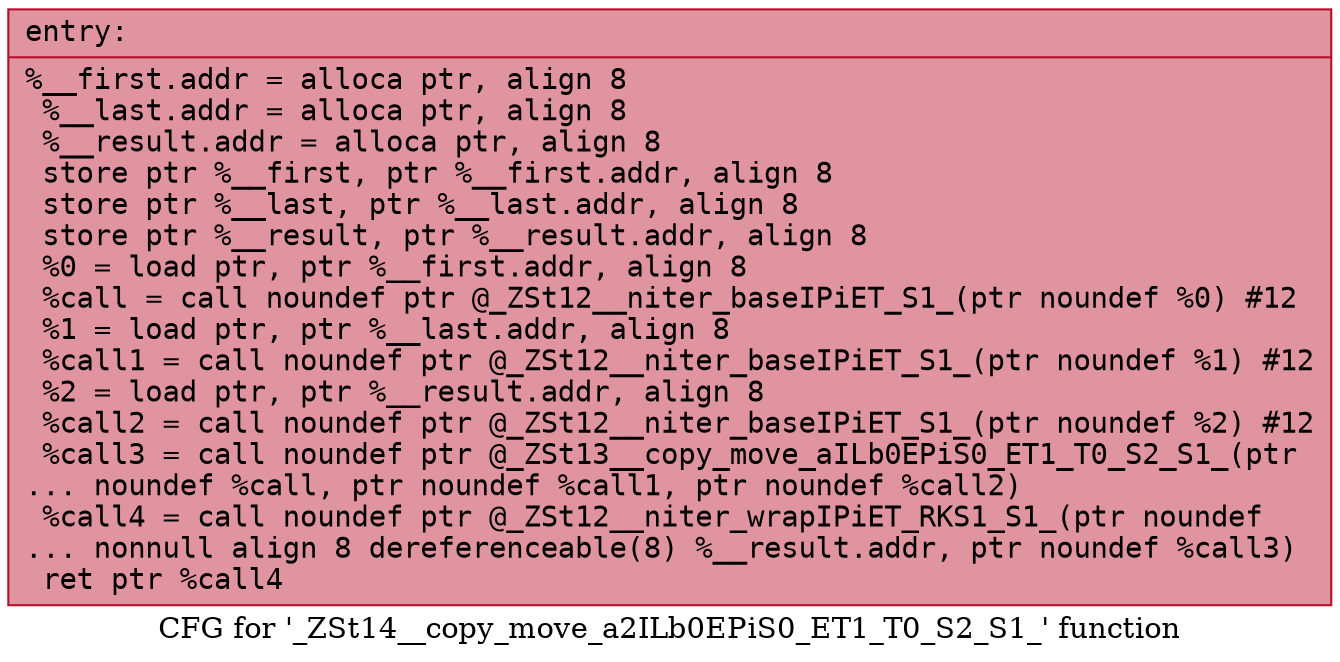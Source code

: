 digraph "CFG for '_ZSt14__copy_move_a2ILb0EPiS0_ET1_T0_S2_S1_' function" {
	label="CFG for '_ZSt14__copy_move_a2ILb0EPiS0_ET1_T0_S2_S1_' function";

	Node0x55579ce04b60 [shape=record,color="#b70d28ff", style=filled, fillcolor="#b70d2870" fontname="Courier",label="{entry:\l|  %__first.addr = alloca ptr, align 8\l  %__last.addr = alloca ptr, align 8\l  %__result.addr = alloca ptr, align 8\l  store ptr %__first, ptr %__first.addr, align 8\l  store ptr %__last, ptr %__last.addr, align 8\l  store ptr %__result, ptr %__result.addr, align 8\l  %0 = load ptr, ptr %__first.addr, align 8\l  %call = call noundef ptr @_ZSt12__niter_baseIPiET_S1_(ptr noundef %0) #12\l  %1 = load ptr, ptr %__last.addr, align 8\l  %call1 = call noundef ptr @_ZSt12__niter_baseIPiET_S1_(ptr noundef %1) #12\l  %2 = load ptr, ptr %__result.addr, align 8\l  %call2 = call noundef ptr @_ZSt12__niter_baseIPiET_S1_(ptr noundef %2) #12\l  %call3 = call noundef ptr @_ZSt13__copy_move_aILb0EPiS0_ET1_T0_S2_S1_(ptr\l... noundef %call, ptr noundef %call1, ptr noundef %call2)\l  %call4 = call noundef ptr @_ZSt12__niter_wrapIPiET_RKS1_S1_(ptr noundef\l... nonnull align 8 dereferenceable(8) %__result.addr, ptr noundef %call3)\l  ret ptr %call4\l}"];
}
